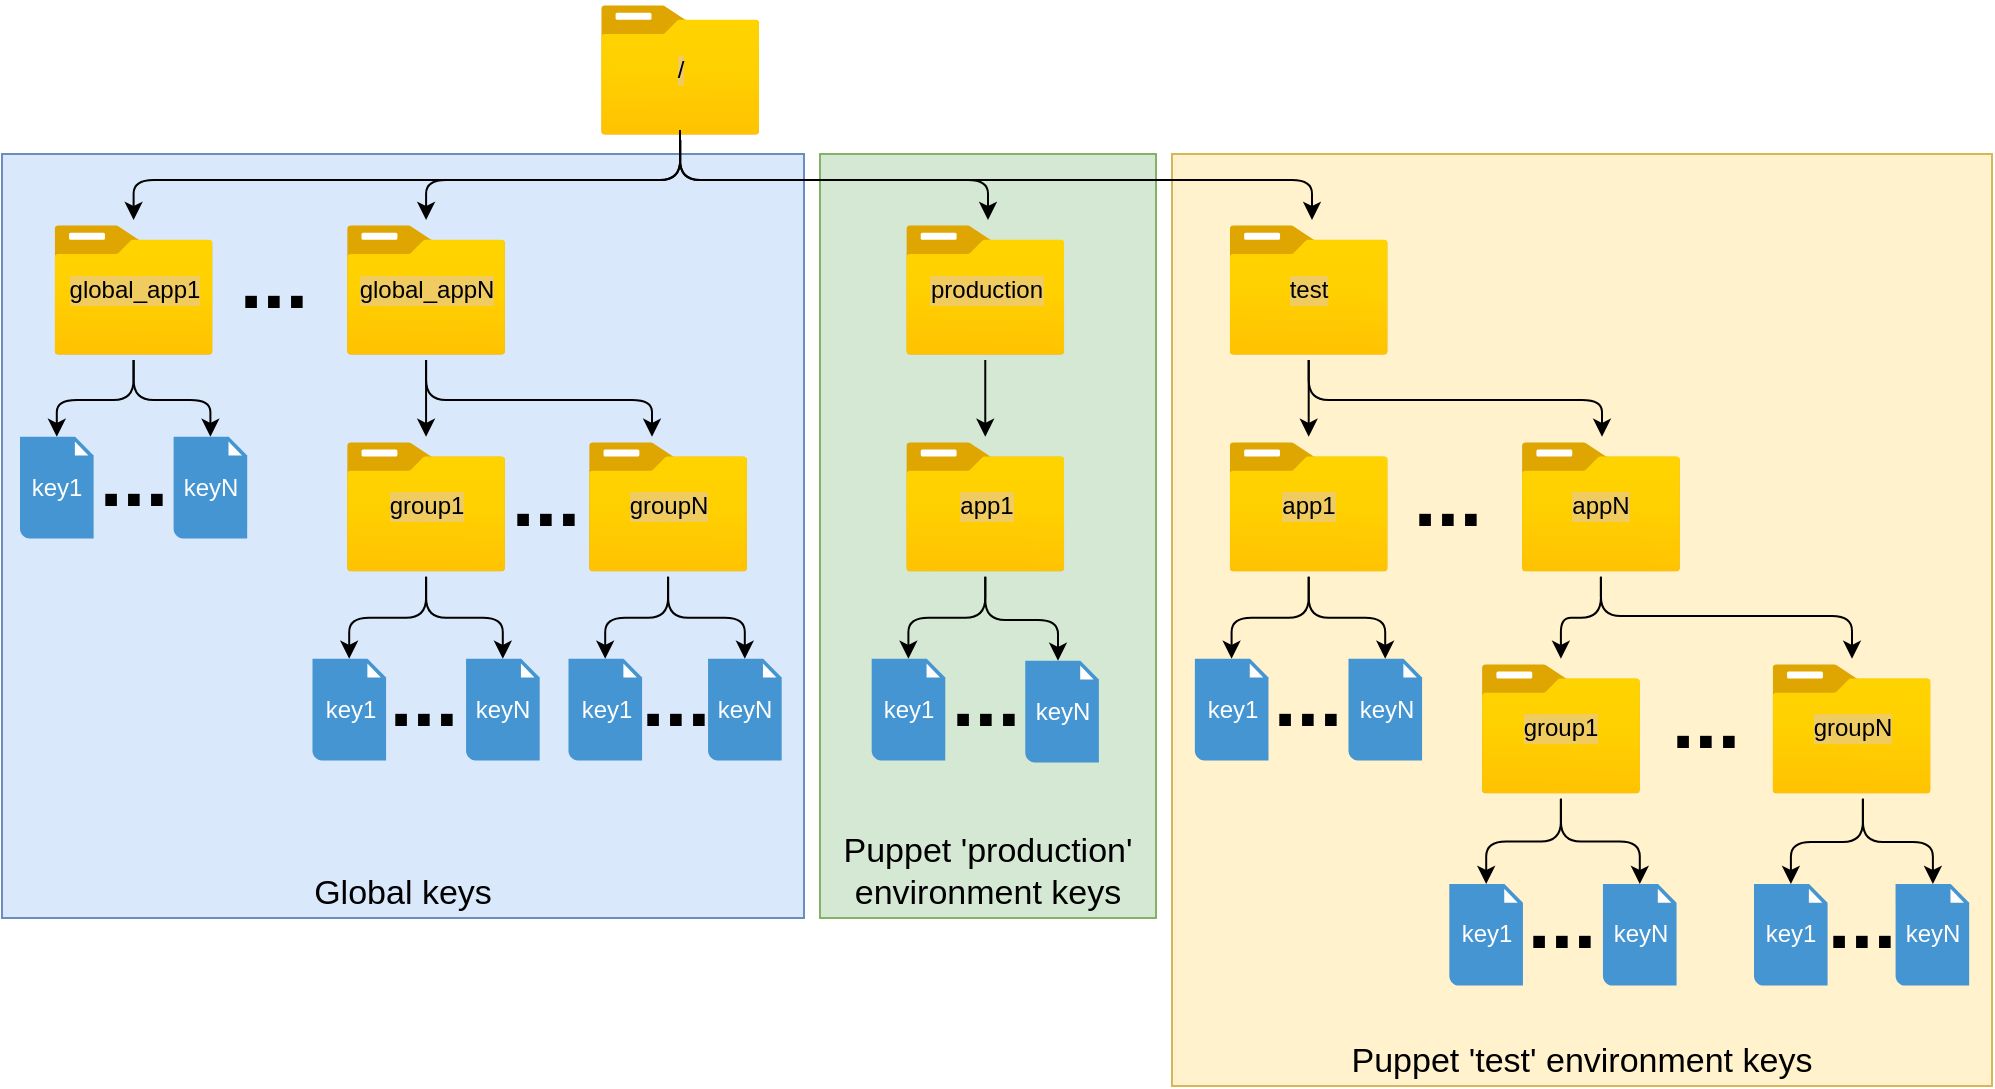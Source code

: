 <mxfile version="13.9.7" type="google"><diagram name="Page-1" id="2c0d36ab-eaac-3732-788b-9136903baeff"><mxGraphModel dx="1422" dy="762" grid="1" gridSize="1" guides="1" tooltips="1" connect="1" arrows="1" fold="1" page="1" pageScale="1.5" pageWidth="1169" pageHeight="827" background="#ffffff" math="0" shadow="0"><root><mxCell id="0"/><mxCell id="1" parent="0"/><mxCell id="kxzRbemMDqSboLZ2bxzS-494" value="&lt;font style=&quot;font-size: 17px&quot;&gt;Puppet 'test' environment keys&lt;/font&gt;" style="whiteSpace=wrap;html=1;rounded=0;fillColor=#fff2cc;strokeColor=#d6b656;verticalAlign=bottom;fontSize=17;fontFamily=Helvetica;" parent="1" vertex="1"><mxGeometry x="616" y="117" width="410" height="466" as="geometry"/></mxCell><mxCell id="kxzRbemMDqSboLZ2bxzS-493" value="&lt;font style=&quot;font-size: 17px&quot;&gt;Puppet 'production' environment keys&lt;/font&gt;" style="whiteSpace=wrap;html=1;rounded=0;fillColor=#d5e8d4;strokeColor=#82b366;verticalAlign=bottom;fontSize=17;fontFamily=Helvetica;" parent="1" vertex="1"><mxGeometry x="440" y="117" width="168" height="382" as="geometry"/></mxCell><mxCell id="kxzRbemMDqSboLZ2bxzS-492" value="&lt;font style=&quot;font-size: 17px;&quot;&gt;Global keys&lt;/font&gt;" style="whiteSpace=wrap;html=1;rounded=0;fillColor=#dae8fc;strokeColor=#6c8ebf;verticalAlign=bottom;fontSize=17;fontFamily=Helvetica;" parent="1" vertex="1"><mxGeometry x="31" y="117" width="401" height="382" as="geometry"/></mxCell><mxCell id="kxzRbemMDqSboLZ2bxzS-384" value="/" style="html=1;points=[];align=center;image;fontSize=12;image=img/lib/azure2/general/Folder_Blank.svg;rounded=1;labelPosition=center;verticalLabelPosition=middle;verticalAlign=middle;labelBackgroundColor=#F0CC60;resizeWidth=1;resizeHeight=1;autosize=0;" parent="1" vertex="1"><mxGeometry x="330.641" y="40" width="78.87" height="70" as="geometry"/></mxCell><mxCell id="kxzRbemMDqSboLZ2bxzS-385" value="global_app1" style="html=1;points=[];align=center;image;fontSize=12;image=img/lib/azure2/general/Folder_Blank.svg;rounded=1;labelPosition=center;verticalLabelPosition=middle;verticalAlign=middle;labelBackgroundColor=#F0CC60;resizeWidth=1;resizeHeight=1;autosize=0;" parent="1" vertex="1"><mxGeometry x="57.365" y="150" width="78.87" height="70" as="geometry"/></mxCell><mxCell id="kxzRbemMDqSboLZ2bxzS-386" value="" style="entryDx=0;entryDy=0;entryPerimeter=0;edgeStyle=orthogonalEdgeStyle;" parent="1" source="kxzRbemMDqSboLZ2bxzS-384" target="kxzRbemMDqSboLZ2bxzS-385" edge="1"><mxGeometry x="270" y="-80" as="geometry"><mxPoint x="590" y="430" as="targetPoint"/><Array as="points"><mxPoint x="370.076" y="95"/><mxPoint x="370.076" y="130"/><mxPoint x="96.8" y="130"/><mxPoint x="96.8" y="135"/></Array></mxGeometry></mxCell><mxCell id="kxzRbemMDqSboLZ2bxzS-388" value="" style="edgeStyle=orthogonalEdgeStyle;" parent="1" source="kxzRbemMDqSboLZ2bxzS-385" target="kxzRbemMDqSboLZ2bxzS-431" edge="1"><mxGeometry x="270" y="-80" as="geometry"><mxPoint x="240" y="690" as="targetPoint"/><Array as="points"><mxPoint x="96.8" y="205"/><mxPoint x="96.8" y="240"/><mxPoint x="58.4" y="240"/><mxPoint x="58.4" y="245"/></Array></mxGeometry></mxCell><mxCell id="kxzRbemMDqSboLZ2bxzS-390" value="" style="edgeStyle=orthogonalEdgeStyle;" parent="1" source="kxzRbemMDqSboLZ2bxzS-385" target="kxzRbemMDqSboLZ2bxzS-432" edge="1"><mxGeometry x="270" y="-80" as="geometry"><mxPoint x="371" y="681" as="targetPoint"/><Array as="points"><mxPoint x="96.8" y="205"/><mxPoint x="96.8" y="240"/><mxPoint x="135.2" y="240"/><mxPoint x="135.2" y="245"/></Array></mxGeometry></mxCell><mxCell id="kxzRbemMDqSboLZ2bxzS-391" value="global_appN" style="html=1;points=[];align=center;image;fontSize=12;image=img/lib/azure2/general/Folder_Blank.svg;rounded=1;labelPosition=center;verticalLabelPosition=middle;verticalAlign=middle;labelBackgroundColor=#F0CC60;resizeWidth=1;resizeHeight=1;autosize=0;" parent="1" vertex="1"><mxGeometry x="203.6" y="150" width="78.87" height="70" as="geometry"/></mxCell><mxCell id="kxzRbemMDqSboLZ2bxzS-392" value="" style="edgeStyle=orthogonalEdgeStyle;" parent="1" source="kxzRbemMDqSboLZ2bxzS-384" target="kxzRbemMDqSboLZ2bxzS-391" edge="1"><mxGeometry x="270" y="-80" as="geometry"><Array as="points"><mxPoint x="370.076" y="95"/><mxPoint x="370.076" y="130"/><mxPoint x="243.035" y="130"/><mxPoint x="243.035" y="135"/></Array></mxGeometry></mxCell><mxCell id="kxzRbemMDqSboLZ2bxzS-393" value="group1" style="html=1;points=[];align=center;image;fontSize=12;image=img/lib/azure2/general/Folder_Blank.svg;rounded=1;labelPosition=center;verticalLabelPosition=middle;verticalAlign=middle;labelBackgroundColor=#F0CC60;resizeWidth=1;resizeHeight=1;autosize=0;" parent="1" vertex="1"><mxGeometry x="203.6" y="258.4" width="78.87" height="70" as="geometry"/></mxCell><mxCell id="kxzRbemMDqSboLZ2bxzS-394" value="" style="edgeStyle=orthogonalEdgeStyle;" parent="1" source="kxzRbemMDqSboLZ2bxzS-391" target="kxzRbemMDqSboLZ2bxzS-393" edge="1"><mxGeometry x="270" y="-80" as="geometry"><Array as="points"><mxPoint x="243.035" y="205"/><mxPoint x="243.035" y="245"/></Array></mxGeometry></mxCell><mxCell id="kxzRbemMDqSboLZ2bxzS-396" value="" style="edgeStyle=orthogonalEdgeStyle;" parent="1" source="kxzRbemMDqSboLZ2bxzS-393" target="kxzRbemMDqSboLZ2bxzS-452" edge="1"><mxGeometry as="geometry"><mxPoint x="515.859" y="769" as="targetPoint"/></mxGeometry></mxCell><mxCell id="kxzRbemMDqSboLZ2bxzS-398" value="" style="edgeStyle=orthogonalEdgeStyle;" parent="1" source="kxzRbemMDqSboLZ2bxzS-393" target="kxzRbemMDqSboLZ2bxzS-456" edge="1"><mxGeometry as="geometry"><mxPoint x="243.1" y="324.4" as="sourcePoint"/><mxPoint x="282" y="365" as="targetPoint"/></mxGeometry></mxCell><mxCell id="kxzRbemMDqSboLZ2bxzS-399" value="production" style="html=1;points=[];align=center;image;fontSize=12;image=img/lib/azure2/general/Folder_Blank.svg;rounded=1;labelPosition=center;verticalLabelPosition=middle;verticalAlign=middle;labelBackgroundColor=#F0CC60;resizeWidth=1;resizeHeight=1;autosize=0;" parent="1" vertex="1"><mxGeometry x="483.2" y="150" width="78.87" height="70" as="geometry"/></mxCell><mxCell id="kxzRbemMDqSboLZ2bxzS-400" value="" style="edgeStyle=orthogonalEdgeStyle;" parent="1" target="kxzRbemMDqSboLZ2bxzS-399" edge="1"><mxGeometry x="270" y="-85" as="geometry"><mxPoint x="370" y="105" as="sourcePoint"/><mxPoint x="494.706" y="145" as="targetPoint"/><Array as="points"><mxPoint x="370" y="130"/><mxPoint x="524" y="130"/></Array></mxGeometry></mxCell><mxCell id="kxzRbemMDqSboLZ2bxzS-401" value="app1" style="html=1;points=[];align=center;image;fontSize=12;image=img/lib/azure2/general/Folder_Blank.svg;rounded=1;labelPosition=center;verticalLabelPosition=middle;verticalAlign=middle;labelBackgroundColor=#F0CC60;resizeWidth=1;resizeHeight=1;autosize=0;" parent="1" vertex="1"><mxGeometry x="483.2" y="258.4" width="78.87" height="70" as="geometry"/></mxCell><mxCell id="kxzRbemMDqSboLZ2bxzS-402" value="" style="edgeStyle=orthogonalEdgeStyle;" parent="1" source="kxzRbemMDqSboLZ2bxzS-399" target="kxzRbemMDqSboLZ2bxzS-401" edge="1"><mxGeometry x="377" y="-80" as="geometry"><Array as="points"><mxPoint x="513.635" y="205"/><mxPoint x="513.635" y="245"/></Array></mxGeometry></mxCell><mxCell id="kxzRbemMDqSboLZ2bxzS-404" value="" style="edgeStyle=orthogonalEdgeStyle;" parent="1" source="kxzRbemMDqSboLZ2bxzS-401" target="kxzRbemMDqSboLZ2bxzS-453" edge="1"><mxGeometry as="geometry"><mxPoint x="862.859" y="769" as="targetPoint"/></mxGeometry></mxCell><mxCell id="kxzRbemMDqSboLZ2bxzS-406" value="" style="edgeStyle=orthogonalEdgeStyle;" parent="1" source="kxzRbemMDqSboLZ2bxzS-401" target="kxzRbemMDqSboLZ2bxzS-457" edge="1"><mxGeometry as="geometry"><mxPoint x="952.859" y="769" as="targetPoint"/><Array as="points"><mxPoint x="523" y="350"/><mxPoint x="559" y="350"/></Array></mxGeometry></mxCell><mxCell id="kxzRbemMDqSboLZ2bxzS-408" value="" style="edgeStyle=orthogonalEdgeStyle;" parent="1" source="kxzRbemMDqSboLZ2bxzS-384" target="kxzRbemMDqSboLZ2bxzS-407" edge="1"><mxGeometry x="270" y="-80" as="geometry"><Array as="points"><mxPoint x="370" y="130"/><mxPoint x="686" y="130"/></Array></mxGeometry></mxCell><mxCell id="kxzRbemMDqSboLZ2bxzS-431" value="key1" style="shadow=0;dashed=0;html=1;strokeColor=none;fillColor=#4495D1;labelPosition=center;verticalLabelPosition=middle;verticalAlign=middle;align=center;outlineConnect=0;shape=mxgraph.veeam.2d.file;rounded=1;fontColor=#FFFFFF;" parent="1" vertex="1"><mxGeometry x="40" y="258.4" width="36.8" height="50.8" as="geometry"/></mxCell><mxCell id="kxzRbemMDqSboLZ2bxzS-432" value="keyN" style="shadow=0;dashed=0;html=1;strokeColor=none;fillColor=#4495D1;labelPosition=center;verticalLabelPosition=middle;verticalAlign=middle;align=center;outlineConnect=0;shape=mxgraph.veeam.2d.file;rounded=1;fontColor=#FFFFFF;" parent="1" vertex="1"><mxGeometry x="116.8" y="258.4" width="36.8" height="50.8" as="geometry"/></mxCell><mxCell id="kxzRbemMDqSboLZ2bxzS-452" value="key1" style="shadow=0;dashed=0;html=1;strokeColor=none;fillColor=#4495D1;labelPosition=center;verticalLabelPosition=middle;verticalAlign=middle;align=center;outlineConnect=0;shape=mxgraph.veeam.2d.file;rounded=1;fontColor=#FFFFFF;" parent="1" vertex="1"><mxGeometry x="186.235" y="369.4" width="36.8" height="50.8" as="geometry"/></mxCell><mxCell id="kxzRbemMDqSboLZ2bxzS-453" value="key1" style="shadow=0;dashed=0;html=1;strokeColor=none;fillColor=#4495D1;labelPosition=center;verticalLabelPosition=middle;verticalAlign=middle;align=center;outlineConnect=0;shape=mxgraph.veeam.2d.file;rounded=1;fontColor=#FFFFFF;" parent="1" vertex="1"><mxGeometry x="465.835" y="369.4" width="36.8" height="50.8" as="geometry"/></mxCell><mxCell id="kxzRbemMDqSboLZ2bxzS-456" value="keyN" style="shadow=0;dashed=0;html=1;strokeColor=none;fillColor=#4495D1;labelPosition=center;verticalLabelPosition=middle;verticalAlign=middle;align=center;outlineConnect=0;shape=mxgraph.veeam.2d.file;rounded=1;fontColor=#FFFFFF;" parent="1" vertex="1"><mxGeometry x="263.035" y="369.4" width="36.8" height="50.8" as="geometry"/></mxCell><mxCell id="kxzRbemMDqSboLZ2bxzS-457" value="keyN" style="shadow=0;dashed=0;html=1;strokeColor=none;fillColor=#4495D1;labelPosition=center;verticalLabelPosition=middle;verticalAlign=middle;align=center;outlineConnect=0;shape=mxgraph.veeam.2d.file;rounded=1;fontColor=#FFFFFF;" parent="1" vertex="1"><mxGeometry x="542.635" y="370.4" width="36.8" height="50.8" as="geometry"/></mxCell><mxCell id="kxzRbemMDqSboLZ2bxzS-460" value="&lt;b&gt;&lt;font style=&quot;font-size: 41px&quot;&gt;...&lt;/font&gt;&lt;/b&gt;" style="text;html=1;align=center;verticalAlign=middle;whiteSpace=wrap;rounded=0;" parent="1" vertex="1"><mxGeometry x="76.8" y="269.4" width="40" height="20" as="geometry"/></mxCell><mxCell id="kxzRbemMDqSboLZ2bxzS-462" value="&lt;b&gt;&lt;font style=&quot;font-size: 41px&quot;&gt;...&lt;/font&gt;&lt;/b&gt;" style="text;html=1;align=center;verticalAlign=middle;whiteSpace=wrap;rounded=0;" parent="1" vertex="1"><mxGeometry x="502.64" y="379.4" width="40" height="20" as="geometry"/></mxCell><mxCell id="kxzRbemMDqSboLZ2bxzS-463" value="&lt;b&gt;&lt;font style=&quot;font-size: 41px&quot;&gt;...&lt;/font&gt;&lt;/b&gt;" style="text;html=1;align=center;verticalAlign=middle;whiteSpace=wrap;rounded=0;" parent="1" vertex="1"><mxGeometry x="222" y="377.1" width="40" height="24.6" as="geometry"/></mxCell><mxCell id="kxzRbemMDqSboLZ2bxzS-465" value="&lt;b&gt;&lt;font style=&quot;font-size: 41px&quot;&gt;...&lt;/font&gt;&lt;/b&gt;" style="text;html=1;align=center;verticalAlign=middle;whiteSpace=wrap;rounded=0;" parent="1" vertex="1"><mxGeometry x="146.8" y="170" width="40" height="20" as="geometry"/></mxCell><mxCell id="kxzRbemMDqSboLZ2bxzS-470" value="groupN" style="html=1;points=[];align=center;image;fontSize=12;image=img/lib/azure2/general/Folder_Blank.svg;rounded=1;labelPosition=center;verticalLabelPosition=middle;verticalAlign=middle;labelBackgroundColor=#F0CC60;resizeWidth=1;resizeHeight=1;autosize=0;" parent="1" vertex="1"><mxGeometry x="324.6" y="258.4" width="78.87" height="70" as="geometry"/></mxCell><mxCell id="kxzRbemMDqSboLZ2bxzS-471" value="" style="edgeStyle=orthogonalEdgeStyle;" parent="1" source="kxzRbemMDqSboLZ2bxzS-470" target="kxzRbemMDqSboLZ2bxzS-475" edge="1"><mxGeometry as="geometry"><mxPoint x="326" y="398" as="targetPoint"/></mxGeometry></mxCell><mxCell id="kxzRbemMDqSboLZ2bxzS-472" value="" style="edgeStyle=orthogonalEdgeStyle;" parent="1" source="kxzRbemMDqSboLZ2bxzS-470" target="kxzRbemMDqSboLZ2bxzS-473" edge="1"><mxGeometry as="geometry"><mxPoint x="726.859" y="779" as="targetPoint"/></mxGeometry></mxCell><mxCell id="kxzRbemMDqSboLZ2bxzS-473" value="keyN" style="shadow=0;dashed=0;html=1;strokeColor=none;fillColor=#4495D1;labelPosition=center;verticalLabelPosition=middle;verticalAlign=middle;align=center;outlineConnect=0;shape=mxgraph.veeam.2d.file;rounded=1;fontColor=#FFFFFF;" parent="1" vertex="1"><mxGeometry x="384.035" y="369.4" width="36.8" height="50.8" as="geometry"/></mxCell><mxCell id="kxzRbemMDqSboLZ2bxzS-474" value="&lt;b&gt;&lt;font style=&quot;font-size: 41px&quot;&gt;...&lt;/font&gt;&lt;/b&gt;" style="text;html=1;align=center;verticalAlign=middle;whiteSpace=wrap;rounded=0;" parent="1" vertex="1"><mxGeometry x="348" y="377.1" width="40" height="24.6" as="geometry"/></mxCell><mxCell id="kxzRbemMDqSboLZ2bxzS-475" value="key1" style="shadow=0;dashed=0;html=1;strokeColor=none;fillColor=#4495D1;labelPosition=center;verticalLabelPosition=middle;verticalAlign=middle;align=center;outlineConnect=0;shape=mxgraph.veeam.2d.file;rounded=1;fontColor=#FFFFFF;" parent="1" vertex="1"><mxGeometry x="314.235" y="369.4" width="36.8" height="50.8" as="geometry"/></mxCell><mxCell id="kxzRbemMDqSboLZ2bxzS-476" value="" style="edgeStyle=orthogonalEdgeStyle;" parent="1" source="kxzRbemMDqSboLZ2bxzS-391" target="kxzRbemMDqSboLZ2bxzS-470" edge="1"><mxGeometry x="280" y="-70" as="geometry"><mxPoint x="253.035" y="230" as="sourcePoint"/><mxPoint x="253.035" y="270" as="targetPoint"/><Array as="points"><mxPoint x="243" y="240"/><mxPoint x="356" y="240"/></Array></mxGeometry></mxCell><mxCell id="kxzRbemMDqSboLZ2bxzS-484" value="&lt;b&gt;&lt;font style=&quot;font-size: 41px&quot;&gt;...&lt;/font&gt;&lt;/b&gt;" style="text;html=1;align=center;verticalAlign=middle;whiteSpace=wrap;rounded=0;" parent="1" vertex="1"><mxGeometry x="282.64" y="279" width="40" height="20" as="geometry"/></mxCell><mxCell id="kxzRbemMDqSboLZ2bxzS-495" value="" style="group" parent="1" vertex="1" connectable="0"><mxGeometry x="627.435" y="150" width="386.16" height="382.8" as="geometry"/></mxCell><mxCell id="kxzRbemMDqSboLZ2bxzS-407" value="test" style="html=1;points=[];align=center;image;fontSize=12;image=img/lib/azure2/general/Folder_Blank.svg;rounded=1;labelPosition=center;verticalLabelPosition=middle;verticalAlign=middle;labelBackgroundColor=#F0CC60;resizeWidth=1;resizeHeight=1;autosize=0;" parent="kxzRbemMDqSboLZ2bxzS-495" vertex="1"><mxGeometry x="17.482" width="78.87" height="70" as="geometry"/></mxCell><mxCell id="kxzRbemMDqSboLZ2bxzS-490" value="" style="edgeStyle=orthogonalEdgeStyle;rounded=0;orthogonalLoop=1;jettySize=auto;html=1;fontColor=#FFFFFF;" parent="kxzRbemMDqSboLZ2bxzS-495" source="kxzRbemMDqSboLZ2bxzS-407" target="kxzRbemMDqSboLZ2bxzS-409" edge="1"><mxGeometry relative="1" as="geometry"/></mxCell><mxCell id="kxzRbemMDqSboLZ2bxzS-409" value="app1" style="html=1;points=[];align=center;image;fontSize=12;image=img/lib/azure2/general/Folder_Blank.svg;rounded=1;labelPosition=center;verticalLabelPosition=middle;verticalAlign=middle;labelBackgroundColor=#F0CC60;resizeWidth=1;resizeHeight=1;autosize=0;" parent="kxzRbemMDqSboLZ2bxzS-495" vertex="1"><mxGeometry x="17.482" y="108.4" width="78.87" height="70" as="geometry"/></mxCell><mxCell id="kxzRbemMDqSboLZ2bxzS-412" value="" style="edgeStyle=orthogonalEdgeStyle;" parent="kxzRbemMDqSboLZ2bxzS-495" source="kxzRbemMDqSboLZ2bxzS-409" target="kxzRbemMDqSboLZ2bxzS-454" edge="1"><mxGeometry x="-620.435" y="-150" as="geometry"><mxPoint x="486.565" y="628" as="targetPoint"/></mxGeometry></mxCell><mxCell id="kxzRbemMDqSboLZ2bxzS-414" value="" style="edgeStyle=orthogonalEdgeStyle;" parent="kxzRbemMDqSboLZ2bxzS-495" source="kxzRbemMDqSboLZ2bxzS-409" target="kxzRbemMDqSboLZ2bxzS-458" edge="1"><mxGeometry x="-620.435" y="-150" as="geometry"><mxPoint x="586.657" y="619" as="targetPoint"/></mxGeometry></mxCell><mxCell id="kxzRbemMDqSboLZ2bxzS-415" value="appN" style="html=1;points=[];align=center;image;fontSize=12;image=img/lib/azure2/general/Folder_Blank.svg;rounded=1;labelPosition=center;verticalLabelPosition=middle;verticalAlign=middle;labelBackgroundColor=#F0CC60;resizeWidth=1;resizeHeight=1;autosize=0;" parent="kxzRbemMDqSboLZ2bxzS-495" vertex="1"><mxGeometry x="163.6" y="108.4" width="78.87" height="70" as="geometry"/></mxCell><mxCell id="kxzRbemMDqSboLZ2bxzS-416" value="" style="edgeStyle=orthogonalEdgeStyle;" parent="kxzRbemMDqSboLZ2bxzS-495" source="kxzRbemMDqSboLZ2bxzS-407" target="kxzRbemMDqSboLZ2bxzS-415" edge="1"><mxGeometry x="-243.435" y="-230" as="geometry"><Array as="points"><mxPoint x="56.565" y="90"/><mxPoint x="203.565" y="90"/></Array></mxGeometry></mxCell><mxCell id="kxzRbemMDqSboLZ2bxzS-425" value="group1" style="html=1;points=[];align=center;image;fontSize=12;image=img/lib/azure2/general/Folder_Blank.svg;rounded=1;labelPosition=center;verticalLabelPosition=middle;verticalAlign=middle;labelBackgroundColor=#F0CC60;resizeWidth=1;resizeHeight=1;autosize=0;" parent="kxzRbemMDqSboLZ2bxzS-495" vertex="1"><mxGeometry x="143.6" y="219.4" width="78.87" height="70" as="geometry"/></mxCell><mxCell id="kxzRbemMDqSboLZ2bxzS-426" value="" style="edgeStyle=orthogonalEdgeStyle;" parent="kxzRbemMDqSboLZ2bxzS-495" source="kxzRbemMDqSboLZ2bxzS-415" target="kxzRbemMDqSboLZ2bxzS-425" edge="1"><mxGeometry x="-471.435" y="-222" as="geometry"><mxPoint x="767.565" y="569" as="sourcePoint"/><Array as="points"/></mxGeometry></mxCell><mxCell id="kxzRbemMDqSboLZ2bxzS-428" value="" style="edgeStyle=orthogonalEdgeStyle;" parent="kxzRbemMDqSboLZ2bxzS-495" source="kxzRbemMDqSboLZ2bxzS-425" target="kxzRbemMDqSboLZ2bxzS-455" edge="1"><mxGeometry x="-620.435" y="-150" as="geometry"><mxPoint x="682.995" y="693" as="targetPoint"/></mxGeometry></mxCell><mxCell id="kxzRbemMDqSboLZ2bxzS-430" value="" style="edgeStyle=orthogonalEdgeStyle;" parent="kxzRbemMDqSboLZ2bxzS-495" source="kxzRbemMDqSboLZ2bxzS-425" target="kxzRbemMDqSboLZ2bxzS-459" edge="1"><mxGeometry x="-620.435" y="-150" as="geometry"><mxPoint x="796.765" y="693" as="targetPoint"/></mxGeometry></mxCell><mxCell id="kxzRbemMDqSboLZ2bxzS-454" value="key1" style="shadow=0;dashed=0;html=1;strokeColor=none;fillColor=#4495D1;labelPosition=center;verticalLabelPosition=middle;verticalAlign=middle;align=center;outlineConnect=0;shape=mxgraph.veeam.2d.file;rounded=1;fontColor=#FFFFFF;" parent="kxzRbemMDqSboLZ2bxzS-495" vertex="1"><mxGeometry y="219.4" width="36.8" height="50.8" as="geometry"/></mxCell><mxCell id="kxzRbemMDqSboLZ2bxzS-455" value="key1" style="shadow=0;dashed=0;html=1;strokeColor=none;fillColor=#4495D1;labelPosition=center;verticalLabelPosition=middle;verticalAlign=middle;align=center;outlineConnect=0;shape=mxgraph.veeam.2d.file;rounded=1;fontColor=#FFFFFF;" parent="kxzRbemMDqSboLZ2bxzS-495" vertex="1"><mxGeometry x="127.235" y="332" width="36.8" height="50.8" as="geometry"/></mxCell><mxCell id="kxzRbemMDqSboLZ2bxzS-458" value="keyN" style="shadow=0;dashed=0;html=1;strokeColor=none;fillColor=#4495D1;labelPosition=center;verticalLabelPosition=middle;verticalAlign=middle;align=center;outlineConnect=0;shape=mxgraph.veeam.2d.file;rounded=1;fontColor=#FFFFFF;" parent="kxzRbemMDqSboLZ2bxzS-495" vertex="1"><mxGeometry x="76.8" y="219.4" width="36.8" height="50.8" as="geometry"/></mxCell><mxCell id="kxzRbemMDqSboLZ2bxzS-459" value="keyN" style="shadow=0;dashed=0;html=1;strokeColor=none;fillColor=#4495D1;labelPosition=center;verticalLabelPosition=middle;verticalAlign=middle;align=center;outlineConnect=0;shape=mxgraph.veeam.2d.file;rounded=1;fontColor=#FFFFFF;" parent="kxzRbemMDqSboLZ2bxzS-495" vertex="1"><mxGeometry x="204.035" y="332" width="36.8" height="50.8" as="geometry"/></mxCell><mxCell id="kxzRbemMDqSboLZ2bxzS-461" value="&lt;b&gt;&lt;font style=&quot;font-size: 41px&quot;&gt;...&lt;/font&gt;&lt;/b&gt;" style="text;html=1;align=center;verticalAlign=middle;whiteSpace=wrap;rounded=0;" parent="kxzRbemMDqSboLZ2bxzS-495" vertex="1"><mxGeometry x="36.795" y="229.4" width="40" height="20" as="geometry"/></mxCell><mxCell id="kxzRbemMDqSboLZ2bxzS-468" value="&lt;b&gt;&lt;font style=&quot;font-size: 41px&quot;&gt;...&lt;/font&gt;&lt;/b&gt;" style="text;html=1;align=center;verticalAlign=middle;whiteSpace=wrap;rounded=0;" parent="kxzRbemMDqSboLZ2bxzS-495" vertex="1"><mxGeometry x="164.035" y="340.4" width="40" height="20" as="geometry"/></mxCell><mxCell id="kxzRbemMDqSboLZ2bxzS-469" value="&lt;b&gt;&lt;font style=&quot;font-size: 41px&quot;&gt;...&lt;/font&gt;&lt;/b&gt;" style="text;html=1;align=center;verticalAlign=middle;whiteSpace=wrap;rounded=0;" parent="kxzRbemMDqSboLZ2bxzS-495" vertex="1"><mxGeometry x="106.235" y="129" width="40" height="20" as="geometry"/></mxCell><mxCell id="kxzRbemMDqSboLZ2bxzS-477" value="groupN" style="html=1;points=[];align=center;image;fontSize=12;image=img/lib/azure2/general/Folder_Blank.svg;rounded=1;labelPosition=center;verticalLabelPosition=middle;verticalAlign=middle;labelBackgroundColor=#F0CC60;resizeWidth=1;resizeHeight=1;autosize=0;" parent="kxzRbemMDqSboLZ2bxzS-495" vertex="1"><mxGeometry x="288.925" y="219.4" width="78.87" height="70" as="geometry"/></mxCell><mxCell id="kxzRbemMDqSboLZ2bxzS-478" value="" style="edgeStyle=orthogonalEdgeStyle;" parent="kxzRbemMDqSboLZ2bxzS-495" source="kxzRbemMDqSboLZ2bxzS-477" target="kxzRbemMDqSboLZ2bxzS-482" edge="1"><mxGeometry x="-620.435" y="-150" as="geometry"><mxPoint x="310.325" y="355.1" as="targetPoint"/><Array as="points"><mxPoint x="334" y="311"/><mxPoint x="298" y="311"/></Array></mxGeometry></mxCell><mxCell id="kxzRbemMDqSboLZ2bxzS-479" value="" style="edgeStyle=orthogonalEdgeStyle;" parent="kxzRbemMDqSboLZ2bxzS-495" source="kxzRbemMDqSboLZ2bxzS-477" target="kxzRbemMDqSboLZ2bxzS-480" edge="1"><mxGeometry x="-620.435" y="-150" as="geometry"><mxPoint x="711.184" y="736.1" as="targetPoint"/><Array as="points"><mxPoint x="334" y="311"/><mxPoint x="369" y="311"/></Array></mxGeometry></mxCell><mxCell id="kxzRbemMDqSboLZ2bxzS-480" value="keyN" style="shadow=0;dashed=0;html=1;strokeColor=none;fillColor=#4495D1;labelPosition=center;verticalLabelPosition=middle;verticalAlign=middle;align=center;outlineConnect=0;shape=mxgraph.veeam.2d.file;rounded=1;fontColor=#FFFFFF;" parent="kxzRbemMDqSboLZ2bxzS-495" vertex="1"><mxGeometry x="350.36" y="332" width="36.8" height="50.8" as="geometry"/></mxCell><mxCell id="kxzRbemMDqSboLZ2bxzS-481" value="&lt;b&gt;&lt;font style=&quot;font-size: 41px&quot;&gt;...&lt;/font&gt;&lt;/b&gt;" style="text;html=1;align=center;verticalAlign=middle;whiteSpace=wrap;rounded=0;" parent="kxzRbemMDqSboLZ2bxzS-495" vertex="1"><mxGeometry x="313.325" y="338.1" width="40" height="24.6" as="geometry"/></mxCell><mxCell id="kxzRbemMDqSboLZ2bxzS-482" value="key1" style="shadow=0;dashed=0;html=1;strokeColor=none;fillColor=#4495D1;labelPosition=center;verticalLabelPosition=middle;verticalAlign=middle;align=center;outlineConnect=0;shape=mxgraph.veeam.2d.file;rounded=1;fontColor=#FFFFFF;" parent="kxzRbemMDqSboLZ2bxzS-495" vertex="1"><mxGeometry x="279.56" y="332" width="36.8" height="50.8" as="geometry"/></mxCell><mxCell id="kxzRbemMDqSboLZ2bxzS-483" value="" style="edgeStyle=orthogonalEdgeStyle;" parent="kxzRbemMDqSboLZ2bxzS-495" source="kxzRbemMDqSboLZ2bxzS-415" target="kxzRbemMDqSboLZ2bxzS-477" edge="1"><mxGeometry x="-620.435" y="-150" as="geometry"><mxPoint x="213.035" y="198" as="sourcePoint"/><mxPoint x="213.035" y="238" as="targetPoint"/><Array as="points"><mxPoint x="203.565" y="198"/><mxPoint x="328.565" y="198"/></Array></mxGeometry></mxCell><mxCell id="kxzRbemMDqSboLZ2bxzS-485" value="&lt;b&gt;&lt;font style=&quot;font-size: 41px&quot;&gt;...&lt;/font&gt;&lt;/b&gt;" style="text;html=1;align=center;verticalAlign=middle;whiteSpace=wrap;rounded=0;" parent="kxzRbemMDqSboLZ2bxzS-495" vertex="1"><mxGeometry x="235.565" y="240" width="40" height="20" as="geometry"/></mxCell></root></mxGraphModel></diagram></mxfile>